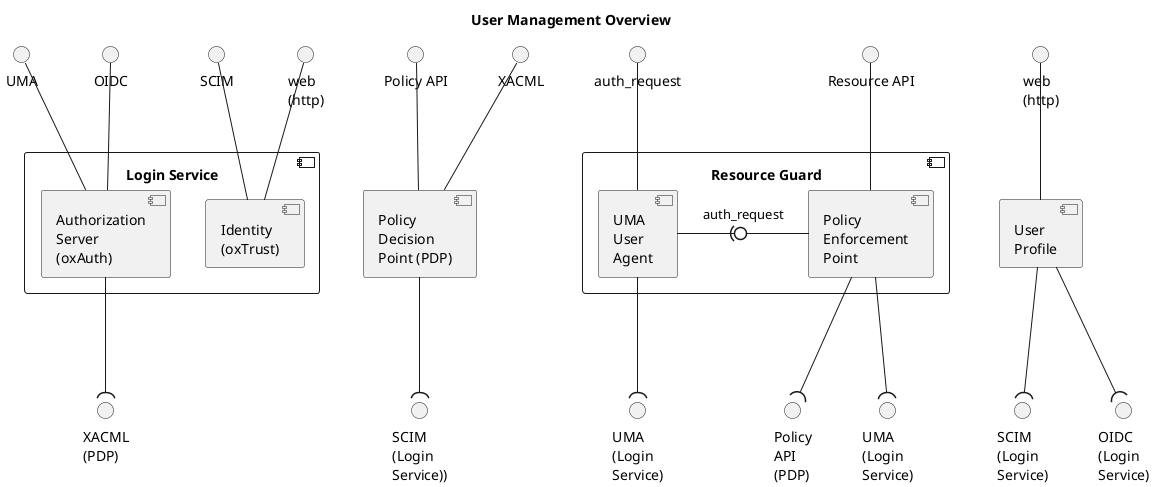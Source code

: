 @startuml iam-deployment-overview
title User Management Overview

' User Profile
component "User\nProfile" as profile
interface "web\n(http)" as profile_web
profile -up- profile_web
interface "OIDC\n(Login\nService)" as profile_oidc_required
profile -down-( profile_oidc_required
interface "SCIM\n(Login\nService)" as profile_scim_required
profile -down-( profile_scim_required

' Resource Guard
component "Resource Guard" as guard {
  component "UMA\nUser\nAgent" as agent
  component "Policy\nEnforcement\nPoint" as pep
  pep -right0)- agent : auth_request
}

' PEP
interface "Resource API" as resource_api
pep -up- resource_api
interface "UMA\n(Login\nService)" as pep_uma_required
pep -down-( pep_uma_required
interface "Policy\nAPI\n(PDP)" as pep_policyapi_required
pep -down-( pep_policyapi_required

' UMA User Agent
interface "auth_request" as agent_auth_request
agent -up- agent_auth_request
interface "UMA\n(Login\nService)" as agent_uma_required
agent -down-( agent_uma_required

' PDP
component "Policy\nDecision\nPoint (PDP)" as pdp
interface "XACML" as xacml
pdp -up- xacml
interface "Policy API" as policy_api
pdp -up- policy_api
interface "SCIM\n(Login\nService))" as pdp_scim_required
pdp -down-( pdp_scim_required

' Login Service
component "Login Service" as ls {
  component "Identity\n(oxTrust)" as oxtrust
  component "Authorization\nServer\n(oxAuth)" as oxauth
}
interface "web\n(http)" as lsweb
oxtrust -up- lsweb
interface "SCIM" as scim
oxtrust -up- scim
interface "OIDC" as oidc
oxauth -up- oidc
interface "UMA" as uma
oxauth -up- uma
interface "XACML\n(PDP)" as login_xacml_required
oxauth -down-( login_xacml_required

@enduml
